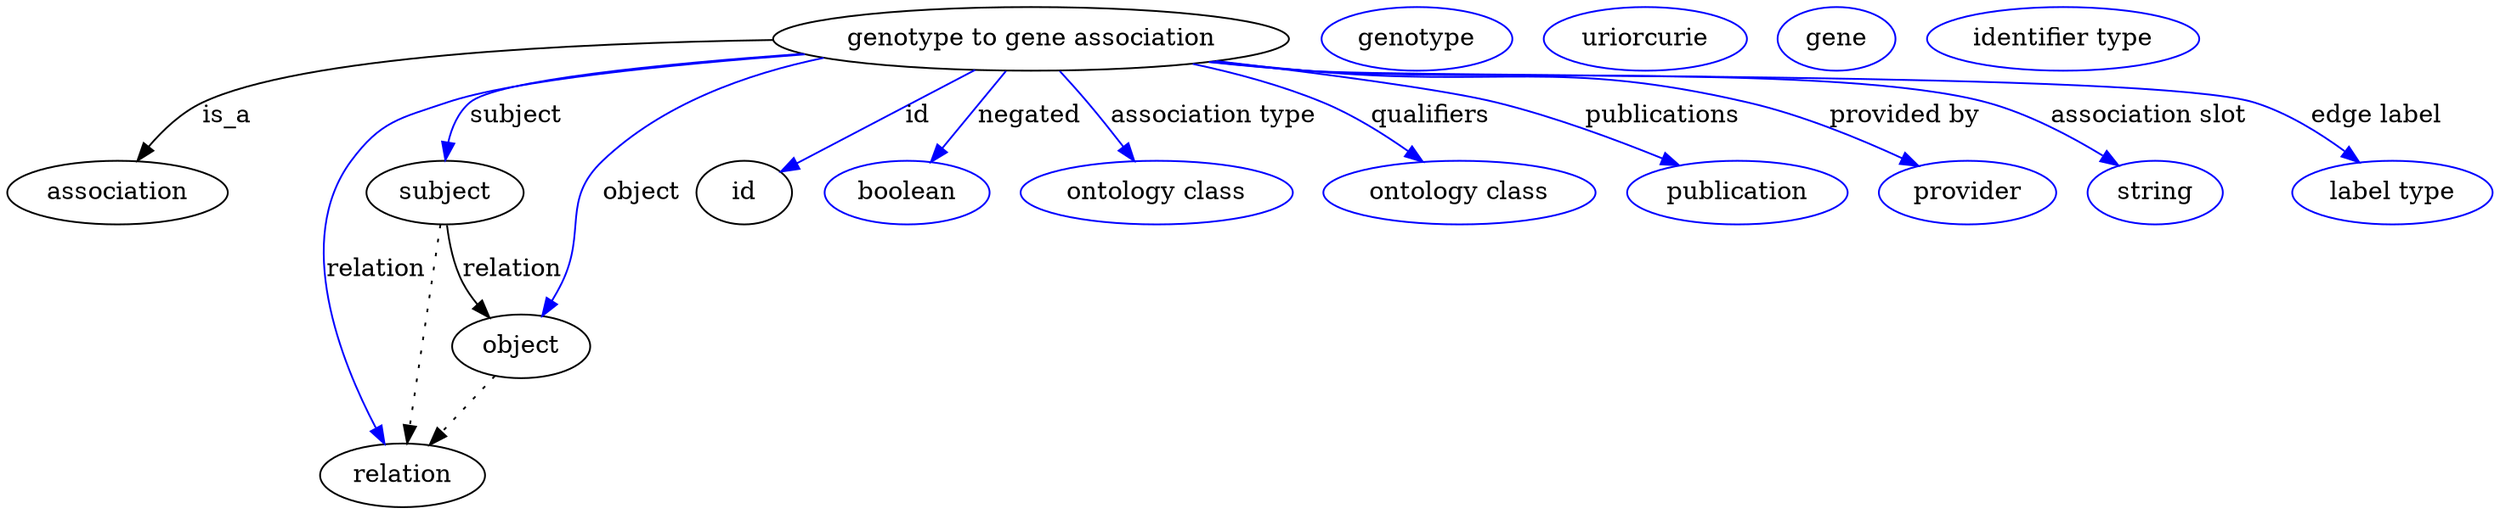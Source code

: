 digraph {
	graph [bb="0,0,1173.1,281"];
	node [label="\N"];
	"genotype to gene association"	 [height=0.5,
		label="genotype to gene association",
		pos="495.4,263",
		width=3.1117];
	association	 [height=0.5,
		pos="49.402,177",
		width=1.3723];
	"genotype to gene association" -> association	 [label=is_a,
		lp="101.68,220",
		pos="e,58.898,194.95 388.11,257.8 276.86,251.72 115.6,240.72 89.85,227 79.694,221.59 71.16,212.43 64.588,203.42"];
	subject	 [height=0.5,
		pos="204.4,177",
		width=0.97656];
	"genotype to gene association" -> subject	 [color=blue,
		label=subject,
		lp="242.23,220",
		pos="e,206.05,195.44 395.13,254.93 322.7,248.24 235.33,238.07 221.75,227 215.06,221.55 210.95,213.38 208.42,205.21",
		style=solid];
	relation	 [height=0.5,
		pos="184.4,18",
		width=1.031];
	"genotype to gene association" -> relation	 [color=blue,
		label=relation,
		lp="168.78,134",
		pos="e,175,35.476 394.14,255.24 325.57,249.05 241.64,239.37 208.4,227 184.37,218.05 174.28,216.56 160.4,195 130.59,148.68 153.71,81.424 \
170.65,44.586",
		style=solid];
	object	 [height=0.5,
		pos="244.4,91",
		width=0.88096];
	"genotype to gene association" -> object	 [color=blue,
		label=object,
		lp="301.51,177",
		pos="e,253.12,108.39 428.93,248.51 375.11,235.56 304.95,215.51 284.19,195 261.52,172.6 273.29,156.57 261.4,127 260.16,123.92 258.79,120.73 \
257.38,117.58",
		style=solid];
	id	 [height=0.5,
		pos="354.4,177",
		width=0.75];
	"genotype to gene association" -> id	 [color=blue,
		label=id,
		lp="438.85,220",
		pos="e,374.59,189.31 466.53,245.39 442.24,230.57 407.68,209.49 383.36,194.66",
		style=solid];
	negated	 [color=blue,
		height=0.5,
		label=boolean,
		pos="437.4,177",
		width=1.0584];
	"genotype to gene association" -> negated	 [color=blue,
		label=negated,
		lp="492.17,220",
		pos="e,449.09,194.33 483.1,244.76 474.86,232.55 463.9,216.29 454.77,202.76",
		style=solid];
	"association type"	 [color=blue,
		height=0.5,
		label="ontology class",
		pos="554.4,177",
		width=1.6931];
	"genotype to gene association" -> "association type"	 [color=blue,
		label="association type",
		lp="574.31,220",
		pos="e,542.11,194.92 507.91,244.76 516.18,232.71 527.15,216.72 536.36,203.3",
		style=solid];
	qualifiers	 [color=blue,
		height=0.5,
		label="ontology class",
		pos="694.4,177",
		width=1.6931];
	"genotype to gene association" -> qualifiers	 [color=blue,
		label=qualifiers,
		lp="672.45,220",
		pos="e,674.13,194.09 563.07,248.56 583.01,243.1 604.53,235.97 623.4,227 638.34,219.9 653.51,209.7 665.97,200.37",
		style=solid];
	publications	 [color=blue,
		height=0.5,
		label=publication,
		pos="823.4,177",
		width=1.3859];
	"genotype to gene association" -> publications	 [color=blue,
		label=publications,
		lp="777.62,220",
		pos="e,793.23,191.65 577.24,250.64 624.55,243.13 679.19,233.73 702.4,227 730.42,218.88 760.75,206.34 784.03,195.85",
		style=solid];
	"provided by"	 [color=blue,
		height=0.5,
		label=provider,
		pos="931.4,177",
		width=1.1129];
	"genotype to gene association" -> "provided by"	 [color=blue,
		label="provided by",
		lp="889.03,220",
		pos="e,905.52,190.99 575.7,250.39 589.26,248.45 603.22,246.58 616.4,245 704.58,234.46 729.33,248.85 815.4,227 843.67,219.82 873.88,206.61 \
896.38,195.57",
		style=solid];
	"association slot"	 [color=blue,
		height=0.5,
		label=string,
		pos="1019.4,177",
		width=0.8403];
	"genotype to gene association" -> "association slot"	 [color=blue,
		label="association slot",
		lp="1004.4,220",
		pos="e,999.81,190.83 574.35,250.21 588.33,248.25 602.78,246.41 616.4,245 685.04,237.92 860,245.78 926.4,227 949.53,220.46 973.37,207.5 \
991.12,196.41",
		style=solid];
	"edge label"	 [color=blue,
		height=0.5,
		label="label type",
		pos="1128.4,177",
		width=1.2425];
	"genotype to gene association" -> "edge label"	 [color=blue,
		label="edge label",
		lp="1109,220",
		pos="e,1109.3,193.58 573.69,250.11 587.87,248.13 602.55,246.31 616.4,245 712.72,235.87 959.22,256.39 1051.4,227 1069.4,221.27 1087.2,\
210.14 1101.2,199.83",
		style=solid];
	subject -> relation	 [pos="e,186.67,36.027 202.11,158.76 198.64,131.21 192.04,78.735 187.95,46.223",
		style=dotted];
	subject -> object	 [label=relation,
		lp="240.78,134",
		pos="e,230.82,107.46 207.98,158.87 210.29,149.13 213.78,137.08 218.64,127 220.43,123.29 222.6,119.56 224.91,115.97"];
	"genotype to gene association_subject"	 [color=blue,
		height=0.5,
		label=genotype,
		pos="668.4,263",
		width=1.1812];
	"genotype to gene association_relation"	 [color=blue,
		height=0.5,
		label=uriorcurie,
		pos="773.4,263",
		width=1.2492];
	object -> relation	 [pos="e,198.17,34.752 230.79,74.435 223.09,65.075 213.33,53.191 204.74,42.745",
		style=dotted];
	"genotype to gene association_object"	 [color=blue,
		height=0.5,
		label=gene,
		pos="863.4,263",
		width=0.75];
	association_id	 [color=blue,
		height=0.5,
		label="identifier type",
		pos="967.4,263",
		width=1.652];
}
